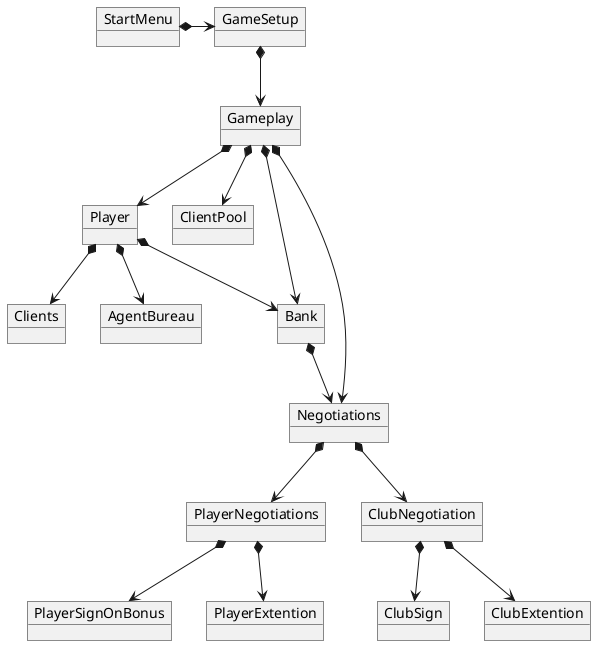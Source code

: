 @startuml
'https://plantuml.com/object-diagram

object StartMenu
object GameSetup
object Gameplay
object Player
object ClientPool
object Negotiations
object PlayerNegotiations
object PlayerSignOnBonus
object PlayerExtention
object ClubSign
object ClubExtention
object ClubNegotiation
object Bank
object Clients
object AgentBureau


StartMenu *-> GameSetup
GameSetup *--> Gameplay
Gameplay *--> ClientPool
Player *--> Clients
Gameplay *--> Player
Gameplay *--> Bank
Gameplay *--> Negotiations
Negotiations *--> ClubNegotiation
ClubNegotiation *--> ClubSign
ClubNegotiation *--> ClubExtention
Negotiations *--> PlayerNegotiations
PlayerNegotiations *--> PlayerSignOnBonus
PlayerNegotiations *--> PlayerExtention
Bank *--> Negotiations
Player *--> Bank
Player *--> AgentBureau
@enduml